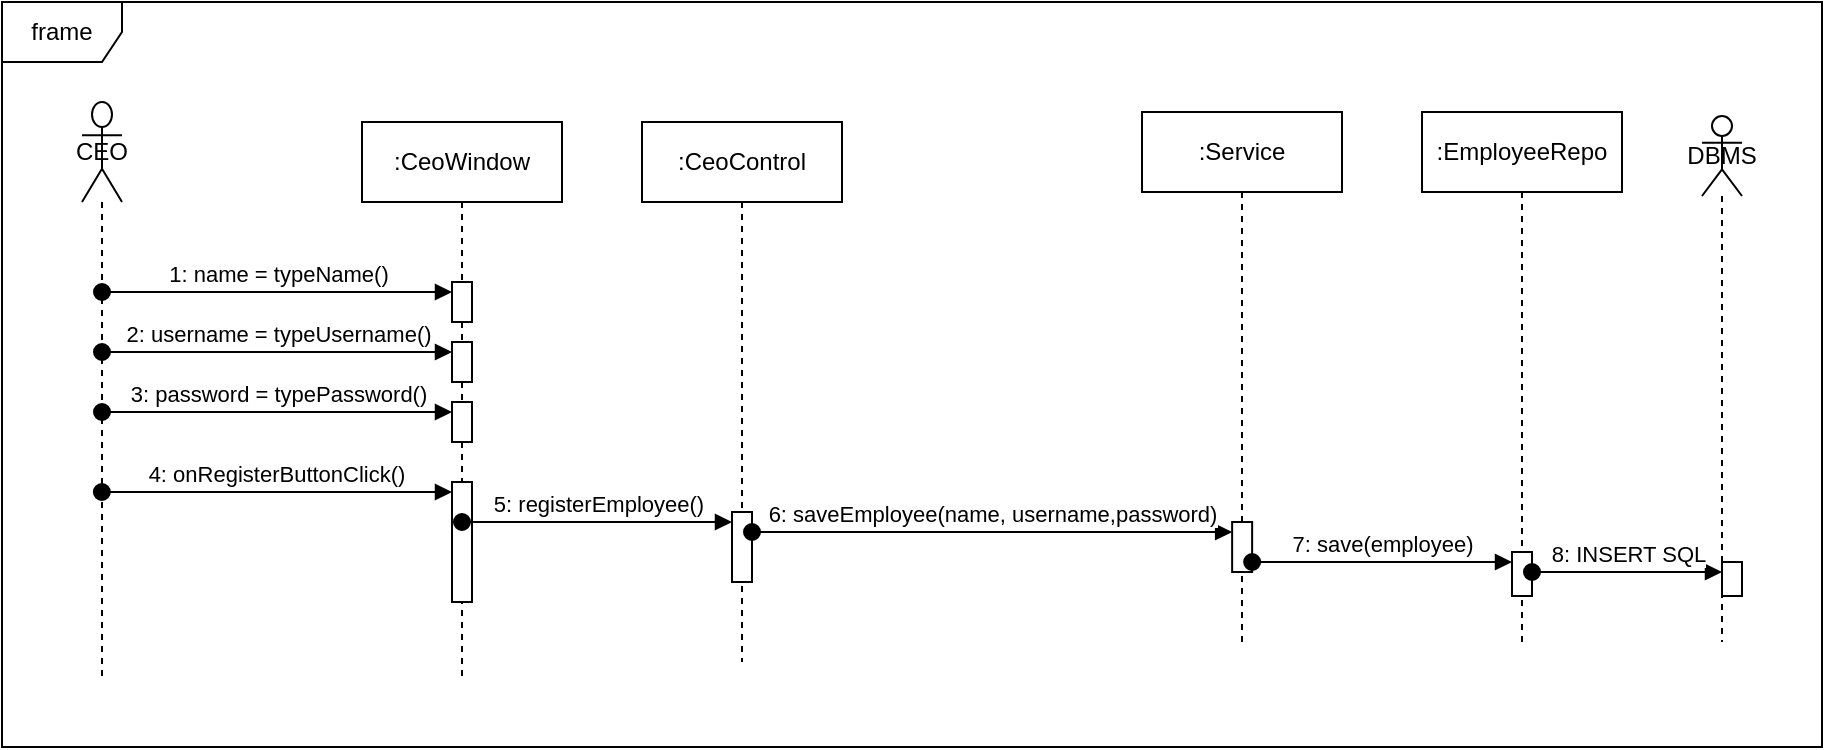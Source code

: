 <mxfile version="26.2.14">
  <diagram name="Page-1" id="2YBvvXClWsGukQMizWep">
    <mxGraphModel dx="935" dy="587" grid="1" gridSize="10" guides="1" tooltips="1" connect="1" arrows="1" fold="1" page="1" pageScale="1" pageWidth="850" pageHeight="1100" math="0" shadow="0">
      <root>
        <mxCell id="0" />
        <mxCell id="1" parent="0" />
        <mxCell id="phvnPfN1lv3uOy2Ebowl-1" value="frame" style="shape=umlFrame;whiteSpace=wrap;html=1;pointerEvents=0;" parent="1" vertex="1">
          <mxGeometry x="80" y="60" width="910" height="372.5" as="geometry" />
        </mxCell>
        <mxCell id="phvnPfN1lv3uOy2Ebowl-3" value="CEO" style="shape=umlLifeline;perimeter=lifelinePerimeter;whiteSpace=wrap;html=1;container=1;dropTarget=0;collapsible=0;recursiveResize=0;outlineConnect=0;portConstraint=eastwest;newEdgeStyle={&quot;curved&quot;:0,&quot;rounded&quot;:0};participant=umlActor;size=50;" parent="1" vertex="1">
          <mxGeometry x="120" y="110" width="20" height="290" as="geometry" />
        </mxCell>
        <mxCell id="phvnPfN1lv3uOy2Ebowl-4" value=":CeoWindow" style="shape=umlLifeline;perimeter=lifelinePerimeter;whiteSpace=wrap;html=1;container=1;dropTarget=0;collapsible=0;recursiveResize=0;outlineConnect=0;portConstraint=eastwest;newEdgeStyle={&quot;curved&quot;:0,&quot;rounded&quot;:0};" parent="1" vertex="1">
          <mxGeometry x="260" y="120" width="100" height="280" as="geometry" />
        </mxCell>
        <mxCell id="phvnPfN1lv3uOy2Ebowl-18" value="" style="html=1;points=[[0,0,0,0,5],[0,1,0,0,-5],[1,0,0,0,5],[1,1,0,0,-5]];perimeter=orthogonalPerimeter;outlineConnect=0;targetShapes=umlLifeline;portConstraint=eastwest;newEdgeStyle={&quot;curved&quot;:0,&quot;rounded&quot;:0};" parent="phvnPfN1lv3uOy2Ebowl-4" vertex="1">
          <mxGeometry x="45" y="80" width="10" height="20" as="geometry" />
        </mxCell>
        <mxCell id="phvnPfN1lv3uOy2Ebowl-20" value="" style="html=1;points=[[0,0,0,0,5],[0,1,0,0,-5],[1,0,0,0,5],[1,1,0,0,-5]];perimeter=orthogonalPerimeter;outlineConnect=0;targetShapes=umlLifeline;portConstraint=eastwest;newEdgeStyle={&quot;curved&quot;:0,&quot;rounded&quot;:0};" parent="phvnPfN1lv3uOy2Ebowl-4" vertex="1">
          <mxGeometry x="45" y="110" width="10" height="20" as="geometry" />
        </mxCell>
        <mxCell id="phvnPfN1lv3uOy2Ebowl-24" value="" style="html=1;points=[[0,0,0,0,5],[0,1,0,0,-5],[1,0,0,0,5],[1,1,0,0,-5]];perimeter=orthogonalPerimeter;outlineConnect=0;targetShapes=umlLifeline;portConstraint=eastwest;newEdgeStyle={&quot;curved&quot;:0,&quot;rounded&quot;:0};" parent="phvnPfN1lv3uOy2Ebowl-4" vertex="1">
          <mxGeometry x="45" y="140" width="10" height="20" as="geometry" />
        </mxCell>
        <mxCell id="phvnPfN1lv3uOy2Ebowl-26" value="" style="html=1;points=[[0,0,0,0,5],[0,1,0,0,-5],[1,0,0,0,5],[1,1,0,0,-5]];perimeter=orthogonalPerimeter;outlineConnect=0;targetShapes=umlLifeline;portConstraint=eastwest;newEdgeStyle={&quot;curved&quot;:0,&quot;rounded&quot;:0};" parent="phvnPfN1lv3uOy2Ebowl-4" vertex="1">
          <mxGeometry x="45" y="180" width="10" height="60" as="geometry" />
        </mxCell>
        <mxCell id="phvnPfN1lv3uOy2Ebowl-5" value=":CeoControl" style="shape=umlLifeline;perimeter=lifelinePerimeter;whiteSpace=wrap;html=1;container=1;dropTarget=0;collapsible=0;recursiveResize=0;outlineConnect=0;portConstraint=eastwest;newEdgeStyle={&quot;curved&quot;:0,&quot;rounded&quot;:0};" parent="1" vertex="1">
          <mxGeometry x="400" y="120" width="100" height="270" as="geometry" />
        </mxCell>
        <mxCell id="phvnPfN1lv3uOy2Ebowl-28" value="" style="html=1;points=[[0,0,0,0,5],[0,1,0,0,-5],[1,0,0,0,5],[1,1,0,0,-5]];perimeter=orthogonalPerimeter;outlineConnect=0;targetShapes=umlLifeline;portConstraint=eastwest;newEdgeStyle={&quot;curved&quot;:0,&quot;rounded&quot;:0};" parent="phvnPfN1lv3uOy2Ebowl-5" vertex="1">
          <mxGeometry x="45" y="195" width="10" height="35" as="geometry" />
        </mxCell>
        <mxCell id="phvnPfN1lv3uOy2Ebowl-6" value=":Service" style="shape=umlLifeline;perimeter=lifelinePerimeter;whiteSpace=wrap;html=1;container=1;dropTarget=0;collapsible=0;recursiveResize=0;outlineConnect=0;portConstraint=eastwest;newEdgeStyle={&quot;curved&quot;:0,&quot;rounded&quot;:0};" parent="1" vertex="1">
          <mxGeometry x="650" y="115" width="100" height="265" as="geometry" />
        </mxCell>
        <mxCell id="phvnPfN1lv3uOy2Ebowl-30" value="" style="html=1;points=[[0,0,0,0,5],[0,1,0,0,-5],[1,0,0,0,5],[1,1,0,0,-5]];perimeter=orthogonalPerimeter;outlineConnect=0;targetShapes=umlLifeline;portConstraint=eastwest;newEdgeStyle={&quot;curved&quot;:0,&quot;rounded&quot;:0};" parent="phvnPfN1lv3uOy2Ebowl-6" vertex="1">
          <mxGeometry x="45.07" y="205" width="10" height="25" as="geometry" />
        </mxCell>
        <mxCell id="phvnPfN1lv3uOy2Ebowl-19" value="1: name = typeName()" style="html=1;verticalAlign=bottom;startArrow=oval;endArrow=block;startSize=8;curved=0;rounded=0;entryX=0;entryY=0;entryDx=0;entryDy=5;" parent="1" source="phvnPfN1lv3uOy2Ebowl-3" target="phvnPfN1lv3uOy2Ebowl-18" edge="1">
          <mxGeometry relative="1" as="geometry">
            <mxPoint x="215" y="205" as="sourcePoint" />
          </mxGeometry>
        </mxCell>
        <mxCell id="phvnPfN1lv3uOy2Ebowl-21" value="2: username = typeUsername()" style="html=1;verticalAlign=bottom;startArrow=oval;endArrow=block;startSize=8;curved=0;rounded=0;entryX=0;entryY=0;entryDx=0;entryDy=5;" parent="1" source="phvnPfN1lv3uOy2Ebowl-3" target="phvnPfN1lv3uOy2Ebowl-20" edge="1">
          <mxGeometry relative="1" as="geometry">
            <mxPoint x="149.929" y="235" as="sourcePoint" />
          </mxGeometry>
        </mxCell>
        <mxCell id="phvnPfN1lv3uOy2Ebowl-25" value="3: password = typePassword()" style="html=1;verticalAlign=bottom;startArrow=oval;endArrow=block;startSize=8;curved=0;rounded=0;entryX=0;entryY=0;entryDx=0;entryDy=5;" parent="1" source="phvnPfN1lv3uOy2Ebowl-3" target="phvnPfN1lv3uOy2Ebowl-24" edge="1">
          <mxGeometry relative="1" as="geometry">
            <mxPoint x="235" y="275" as="sourcePoint" />
          </mxGeometry>
        </mxCell>
        <mxCell id="phvnPfN1lv3uOy2Ebowl-27" value="4: onRegisterButtonClick()" style="html=1;verticalAlign=bottom;startArrow=oval;endArrow=block;startSize=8;curved=0;rounded=0;entryX=0;entryY=0;entryDx=0;entryDy=5;" parent="1" target="phvnPfN1lv3uOy2Ebowl-26" edge="1">
          <mxGeometry relative="1" as="geometry">
            <mxPoint x="129.929" y="305" as="sourcePoint" />
          </mxGeometry>
        </mxCell>
        <mxCell id="phvnPfN1lv3uOy2Ebowl-29" value="5: registerEmployee()" style="html=1;verticalAlign=bottom;startArrow=oval;endArrow=block;startSize=8;curved=0;rounded=0;entryX=0;entryY=0;entryDx=0;entryDy=5;" parent="1" source="phvnPfN1lv3uOy2Ebowl-4" target="phvnPfN1lv3uOy2Ebowl-28" edge="1">
          <mxGeometry relative="1" as="geometry">
            <mxPoint x="375" y="320" as="sourcePoint" />
          </mxGeometry>
        </mxCell>
        <mxCell id="phvnPfN1lv3uOy2Ebowl-31" value="6: saveEmployee(name, username,password)" style="html=1;verticalAlign=bottom;startArrow=oval;endArrow=block;startSize=8;curved=0;rounded=0;entryX=0;entryY=0;entryDx=0;entryDy=5;" parent="1" source="phvnPfN1lv3uOy2Ebowl-28" target="phvnPfN1lv3uOy2Ebowl-30" edge="1">
          <mxGeometry relative="1" as="geometry">
            <mxPoint x="449.999" y="330" as="sourcePoint" />
          </mxGeometry>
        </mxCell>
        <mxCell id="UtO_LqcCBoEkJ292XgPF-1" value=":EmployeeRepo" style="shape=umlLifeline;perimeter=lifelinePerimeter;whiteSpace=wrap;html=1;container=1;dropTarget=0;collapsible=0;recursiveResize=0;outlineConnect=0;portConstraint=eastwest;newEdgeStyle={&quot;curved&quot;:0,&quot;rounded&quot;:0};" vertex="1" parent="1">
          <mxGeometry x="790" y="115" width="100" height="265" as="geometry" />
        </mxCell>
        <mxCell id="UtO_LqcCBoEkJ292XgPF-3" value="" style="html=1;points=[[0,0,0,0,5],[0,1,0,0,-5],[1,0,0,0,5],[1,1,0,0,-5]];perimeter=orthogonalPerimeter;outlineConnect=0;targetShapes=umlLifeline;portConstraint=eastwest;newEdgeStyle={&quot;curved&quot;:0,&quot;rounded&quot;:0};" vertex="1" parent="UtO_LqcCBoEkJ292XgPF-1">
          <mxGeometry x="45" y="220" width="10" height="22" as="geometry" />
        </mxCell>
        <mxCell id="UtO_LqcCBoEkJ292XgPF-4" value="7: save(employee)" style="html=1;verticalAlign=bottom;startArrow=oval;endArrow=block;startSize=8;curved=0;rounded=0;entryX=0;entryY=0;entryDx=0;entryDy=5;" edge="1" target="UtO_LqcCBoEkJ292XgPF-3" parent="1" source="phvnPfN1lv3uOy2Ebowl-30">
          <mxGeometry relative="1" as="geometry">
            <mxPoint x="915" y="133" as="sourcePoint" />
          </mxGeometry>
        </mxCell>
        <mxCell id="UtO_LqcCBoEkJ292XgPF-6" value="DBMS" style="shape=umlLifeline;perimeter=lifelinePerimeter;whiteSpace=wrap;html=1;container=1;dropTarget=0;collapsible=0;recursiveResize=0;outlineConnect=0;portConstraint=eastwest;newEdgeStyle={&quot;curved&quot;:0,&quot;rounded&quot;:0};participant=umlActor;" vertex="1" parent="1">
          <mxGeometry x="930" y="117" width="20" height="263" as="geometry" />
        </mxCell>
        <mxCell id="UtO_LqcCBoEkJ292XgPF-9" style="edgeStyle=orthogonalEdgeStyle;rounded=0;orthogonalLoop=1;jettySize=auto;html=1;curved=0;exitX=0;exitY=0;exitDx=0;exitDy=5;exitPerimeter=0;" edge="1" parent="UtO_LqcCBoEkJ292XgPF-6" source="UtO_LqcCBoEkJ292XgPF-7">
          <mxGeometry relative="1" as="geometry">
            <mxPoint x="9.793" y="228.034" as="targetPoint" />
          </mxGeometry>
        </mxCell>
        <mxCell id="UtO_LqcCBoEkJ292XgPF-7" value="" style="html=1;points=[[0,0,0,0,5],[0,1,0,0,-5],[1,0,0,0,5],[1,1,0,0,-5]];perimeter=orthogonalPerimeter;outlineConnect=0;targetShapes=umlLifeline;portConstraint=eastwest;newEdgeStyle={&quot;curved&quot;:0,&quot;rounded&quot;:0};" vertex="1" parent="UtO_LqcCBoEkJ292XgPF-6">
          <mxGeometry x="10" y="223" width="10" height="17" as="geometry" />
        </mxCell>
        <mxCell id="UtO_LqcCBoEkJ292XgPF-8" value="8: INSERT SQL" style="html=1;verticalAlign=bottom;startArrow=oval;endArrow=block;startSize=8;curved=0;rounded=0;entryX=0;entryY=0;entryDx=0;entryDy=5;" edge="1" target="UtO_LqcCBoEkJ292XgPF-7" parent="1" source="UtO_LqcCBoEkJ292XgPF-3">
          <mxGeometry relative="1" as="geometry">
            <mxPoint x="885" y="298" as="sourcePoint" />
          </mxGeometry>
        </mxCell>
      </root>
    </mxGraphModel>
  </diagram>
</mxfile>
